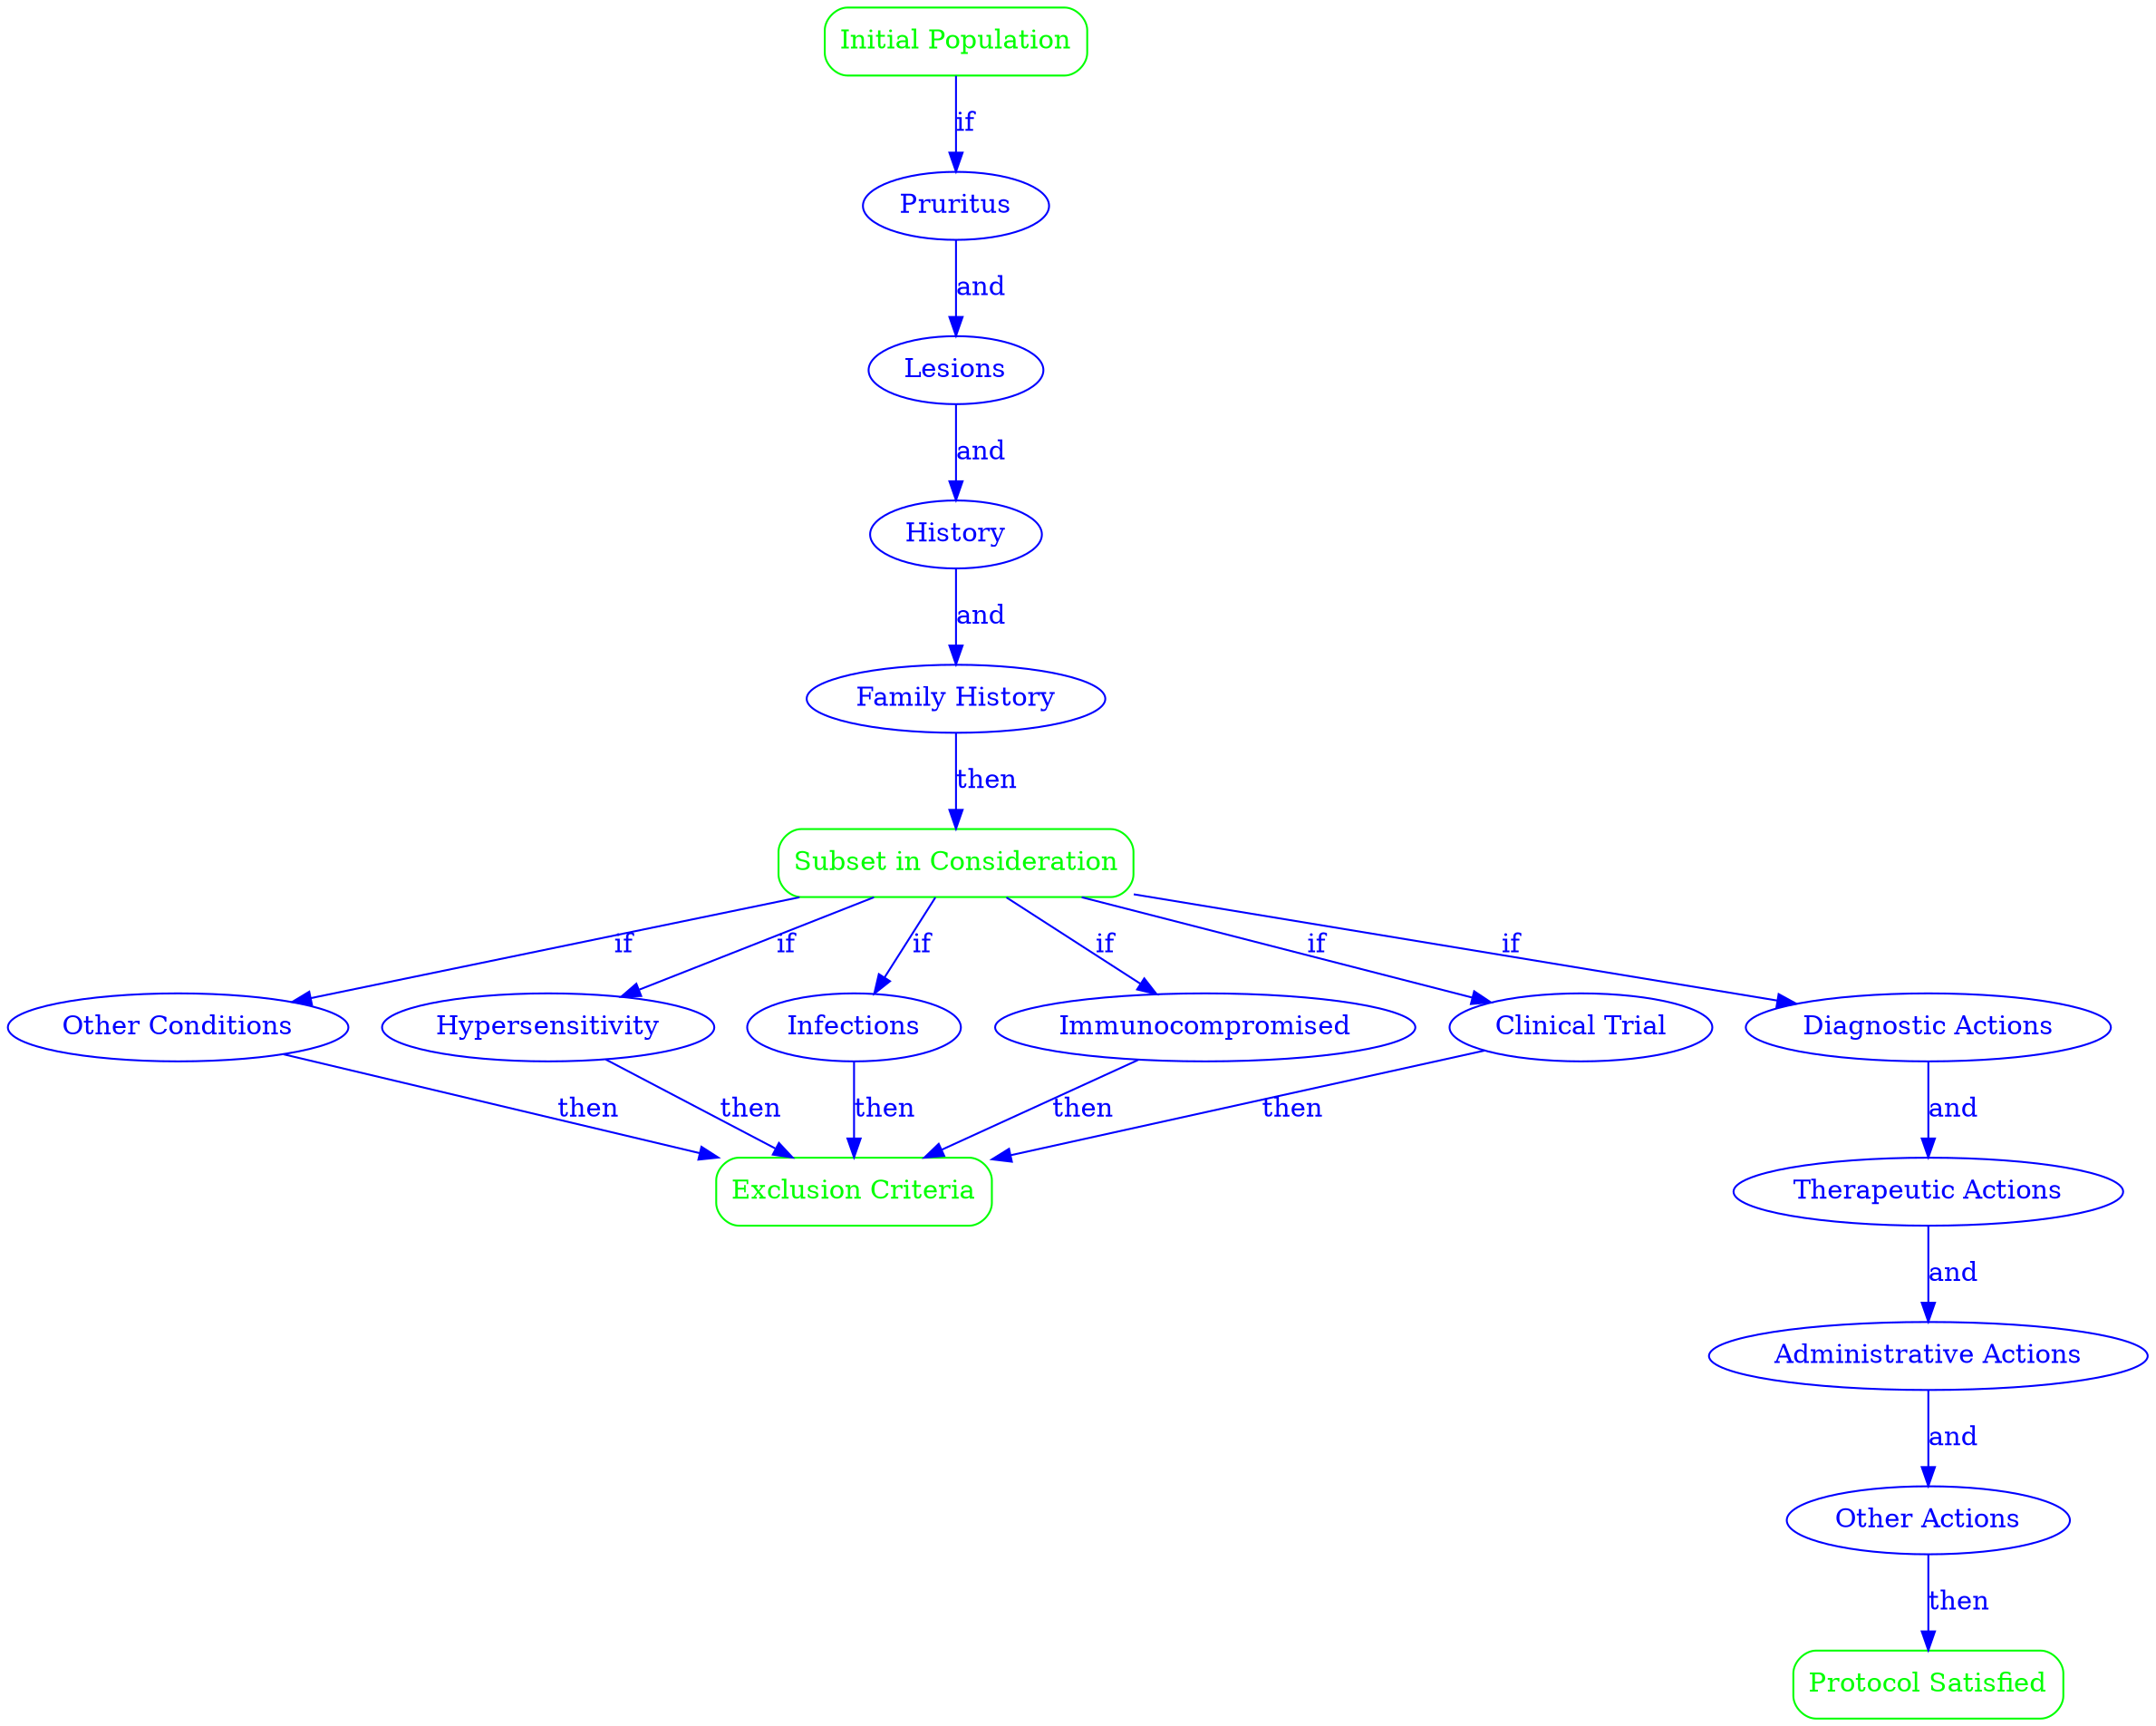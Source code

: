 digraph EczemaProtocol {
    rankdir=TB;

    // Population nodes
    InitialPopulation [label="Initial Population" shape=box style=rounded color=green fontcolor=green comment="All pediatric patients aged 0 to 18 years with symptoms consistent with eczema"];
    SubsetInConsideration [label="Subset in Consideration" shape=box style=rounded color=green fontcolor=green comment="Children clinically diagnosed with eczema"];
    ExclusionCriteria [label="Exclusion Criteria" shape=box style=rounded color=green fontcolor=green comment="Children excluded from the protocol"];
    ProtocolSatisfied [label="Protocol Satisfied" shape=box style=rounded color=green fontcolor=green comment="Children satisfying the protocol"];

    // Criterion nodes
    Pruritus [label="Pruritus" shape=ellipse color=blue fontcolor=blue comment="Presence of pruritus (itching)"];
    Lesions [label="Lesions" shape=ellipse color=blue fontcolor=blue comment="Eczematous lesions with typical morphology and age-specific patterns"];
    History [label="History" shape=ellipse color=blue fontcolor=blue comment="Chronic or relapsing history of dermatitis"];
    FamilyHistory [label="Family History" shape=ellipse color=blue fontcolor=blue comment="Family history of atopy"];
    
    OtherConditions [label="Other Conditions" shape=ellipse color=blue fontcolor=blue comment="Presence of other dermatological conditions that mimic eczema"];
    Hypersensitivity [label="Hypersensitivity" shape=ellipse color=blue fontcolor=blue comment="Known hypersensitivity or contraindication to standard eczema treatments"];
    Infections [label="Infections" shape=ellipse color=blue fontcolor=blue comment="Presence of secondary skin infections"];
    Immunocompromised [label="Immunocompromised" shape=ellipse color=blue fontcolor=blue comment="Immunocompromised status"];
    ClinicalTrial [label="Clinical Trial" shape=ellipse color=blue fontcolor=blue comment="Current participation in another clinical trial for eczema treatment"];

    DiagnosticActions [label="Diagnostic Actions" shape=ellipse color=blue fontcolor=blue comment="Confirm diagnosis and document severity"];
    TherapeuticActions [label="Therapeutic Actions" shape=ellipse color=blue fontcolor=blue comment="Initiate treatment and educate caregivers"];
    AdministrativeActions [label="Administrative Actions" shape=ellipse color=blue fontcolor=blue comment="Schedule follow-ups and document outcomes"];
    OtherActions [label="Other Actions" shape=ellipse color=blue fontcolor=blue comment="Provide referrals and psychological support"];

    // Edges
    InitialPopulation -> Pruritus [label="if" color=blue fontcolor=blue];
    Pruritus -> Lesions [label="and" color=blue fontcolor=blue];
    Lesions -> History [label="and" color=blue fontcolor=blue];
    History -> FamilyHistory [label="and" color=blue fontcolor=blue];
    FamilyHistory -> SubsetInConsideration [label="then" color=blue fontcolor=blue];

    SubsetInConsideration -> OtherConditions [label="if" color=blue fontcolor=blue];
    OtherConditions -> ExclusionCriteria [label="then" color=blue fontcolor=blue];
    SubsetInConsideration -> Hypersensitivity [label="if" color=blue fontcolor=blue];
    Hypersensitivity -> ExclusionCriteria [label="then" color=blue fontcolor=blue];
    SubsetInConsideration -> Infections [label="if" color=blue fontcolor=blue];
    Infections -> ExclusionCriteria [label="then" color=blue fontcolor=blue];
    SubsetInConsideration -> Immunocompromised [label="if" color=blue fontcolor=blue];
    Immunocompromised -> ExclusionCriteria [label="then" color=blue fontcolor=blue];
    SubsetInConsideration -> ClinicalTrial [label="if" color=blue fontcolor=blue];
    ClinicalTrial -> ExclusionCriteria [label="then" color=blue fontcolor=blue];

    SubsetInConsideration -> DiagnosticActions [label="if" color=blue fontcolor=blue];
    DiagnosticActions -> TherapeuticActions [label="and" color=blue fontcolor=blue];
    TherapeuticActions -> AdministrativeActions [label="and" color=blue fontcolor=blue];
    AdministrativeActions -> OtherActions [label="and" color=blue fontcolor=blue];
    OtherActions -> ProtocolSatisfied [label="then" color=blue fontcolor=blue];
}